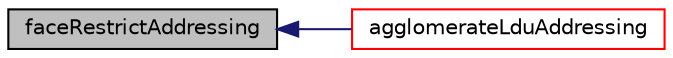 digraph "faceRestrictAddressing"
{
  bgcolor="transparent";
  edge [fontname="Helvetica",fontsize="10",labelfontname="Helvetica",labelfontsize="10"];
  node [fontname="Helvetica",fontsize="10",shape=record];
  rankdir="LR";
  Node1 [label="faceRestrictAddressing",height=0.2,width=0.4,color="black", fillcolor="grey75", style="filled" fontcolor="black"];
  Node1 -> Node2 [dir="back",color="midnightblue",fontsize="10",style="solid",fontname="Helvetica"];
  Node2 [label="agglomerateLduAddressing",height=0.2,width=0.4,color="red",URL="$classFoam_1_1GAMGAgglomeration.html#a1f8676d38e3715d5330beb58b7883c90",tooltip="Assemble coarse mesh addressing. "];
}
